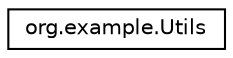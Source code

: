 digraph "Graphical Class Hierarchy"
{
 // LATEX_PDF_SIZE
  edge [fontname="Helvetica",fontsize="10",labelfontname="Helvetica",labelfontsize="10"];
  node [fontname="Helvetica",fontsize="10",shape=record];
  rankdir="LR";
  Node0 [label="org.example.Utils",height=0.2,width=0.4,color="black", fillcolor="white", style="filled",URL="$classorg_1_1example_1_1Utils.html",tooltip=" "];
}

